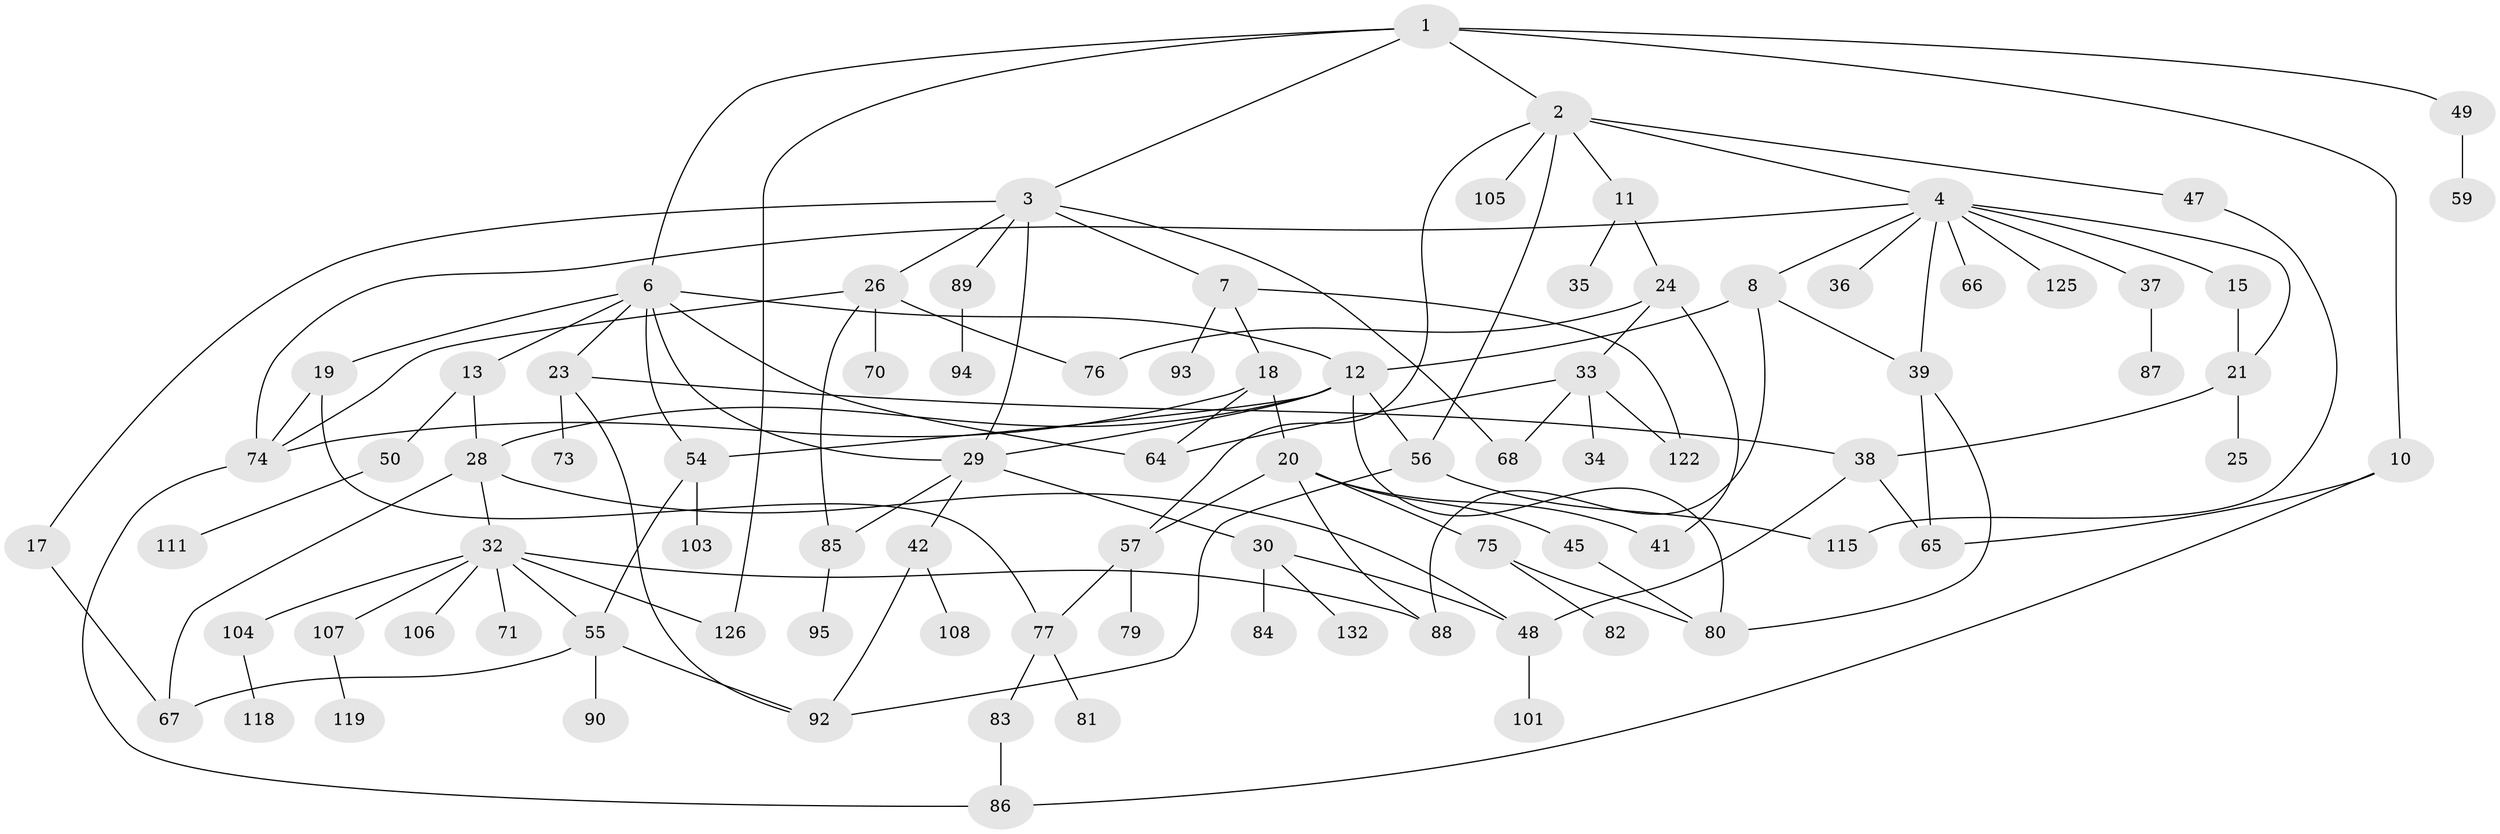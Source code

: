 // original degree distribution, {7: 0.022727272727272728, 5: 0.07575757575757576, 4: 0.13636363636363635, 8: 0.007575757575757576, 2: 0.23484848484848486, 3: 0.20454545454545456, 1: 0.30303030303030304, 6: 0.015151515151515152}
// Generated by graph-tools (version 1.1) at 2025/41/03/06/25 10:41:25]
// undirected, 87 vertices, 126 edges
graph export_dot {
graph [start="1"]
  node [color=gray90,style=filled];
  1 [super="+58"];
  2 [super="+43"];
  3 [super="+5"];
  4 [super="+61"];
  6 [super="+14"];
  7 [super="+22"];
  8 [super="+9"];
  10 [super="+16"];
  11;
  12;
  13 [super="+52"];
  15 [super="+46"];
  17 [super="+63"];
  18 [super="+62"];
  19 [super="+72"];
  20 [super="+97"];
  21;
  23 [super="+60"];
  24 [super="+27"];
  25 [super="+69"];
  26 [super="+51"];
  28 [super="+31"];
  29 [super="+99"];
  30;
  32 [super="+44"];
  33 [super="+40"];
  34;
  35;
  36;
  37;
  38 [super="+110"];
  39 [super="+98"];
  41 [super="+53"];
  42;
  45;
  47;
  48;
  49;
  50 [super="+114"];
  54 [super="+128"];
  55 [super="+127"];
  56 [super="+112"];
  57 [super="+131"];
  59 [super="+117"];
  64;
  65 [super="+100"];
  66 [super="+121"];
  67 [super="+120"];
  68;
  70;
  71;
  73;
  74 [super="+113"];
  75 [super="+78"];
  76 [super="+109"];
  77 [super="+91"];
  79 [super="+116"];
  80 [super="+124"];
  81 [super="+102"];
  82;
  83;
  84;
  85;
  86 [super="+130"];
  87;
  88;
  89 [super="+129"];
  90;
  92 [super="+96"];
  93;
  94;
  95;
  101;
  103;
  104;
  105;
  106;
  107;
  108;
  111;
  115;
  118;
  119 [super="+123"];
  122;
  125;
  126;
  132;
  1 -- 2;
  1 -- 3;
  1 -- 6;
  1 -- 10;
  1 -- 49;
  1 -- 126;
  2 -- 4;
  2 -- 11;
  2 -- 56;
  2 -- 57;
  2 -- 105;
  2 -- 47;
  3 -- 7;
  3 -- 17;
  3 -- 68;
  3 -- 89;
  3 -- 26;
  3 -- 29;
  4 -- 8;
  4 -- 15;
  4 -- 36;
  4 -- 37;
  4 -- 125;
  4 -- 39;
  4 -- 66;
  4 -- 74;
  4 -- 21;
  6 -- 12;
  6 -- 13;
  6 -- 23;
  6 -- 64;
  6 -- 54;
  6 -- 19;
  6 -- 29;
  7 -- 18;
  7 -- 122;
  7 -- 93;
  8 -- 88;
  8 -- 12;
  8 -- 39;
  10 -- 65;
  10 -- 86;
  11 -- 24;
  11 -- 35;
  12 -- 54;
  12 -- 80;
  12 -- 28;
  12 -- 29;
  12 -- 56;
  13 -- 28;
  13 -- 50;
  15 -- 21;
  17 -- 67;
  18 -- 20;
  18 -- 74;
  18 -- 64;
  19 -- 74 [weight=2];
  19 -- 77;
  20 -- 45;
  20 -- 75;
  20 -- 57;
  20 -- 88;
  20 -- 41;
  21 -- 25;
  21 -- 38;
  23 -- 73;
  23 -- 38;
  23 -- 92;
  24 -- 33;
  24 -- 41;
  24 -- 76;
  26 -- 70;
  26 -- 85;
  26 -- 74;
  26 -- 76;
  28 -- 67;
  28 -- 32;
  28 -- 48;
  29 -- 30;
  29 -- 42;
  29 -- 85;
  30 -- 84;
  30 -- 132;
  30 -- 48;
  32 -- 104;
  32 -- 88;
  32 -- 55;
  32 -- 71;
  32 -- 106;
  32 -- 107;
  32 -- 126;
  33 -- 34;
  33 -- 122;
  33 -- 64;
  33 -- 68 [weight=2];
  37 -- 87;
  38 -- 48;
  38 -- 65;
  39 -- 65;
  39 -- 80;
  42 -- 92;
  42 -- 108;
  45 -- 80;
  47 -- 115;
  48 -- 101;
  49 -- 59;
  50 -- 111;
  54 -- 55;
  54 -- 103;
  55 -- 90;
  55 -- 92;
  55 -- 67;
  56 -- 92;
  56 -- 115;
  57 -- 77;
  57 -- 79;
  74 -- 86;
  75 -- 80;
  75 -- 82;
  77 -- 81;
  77 -- 83;
  83 -- 86;
  85 -- 95;
  89 -- 94;
  104 -- 118;
  107 -- 119;
}
